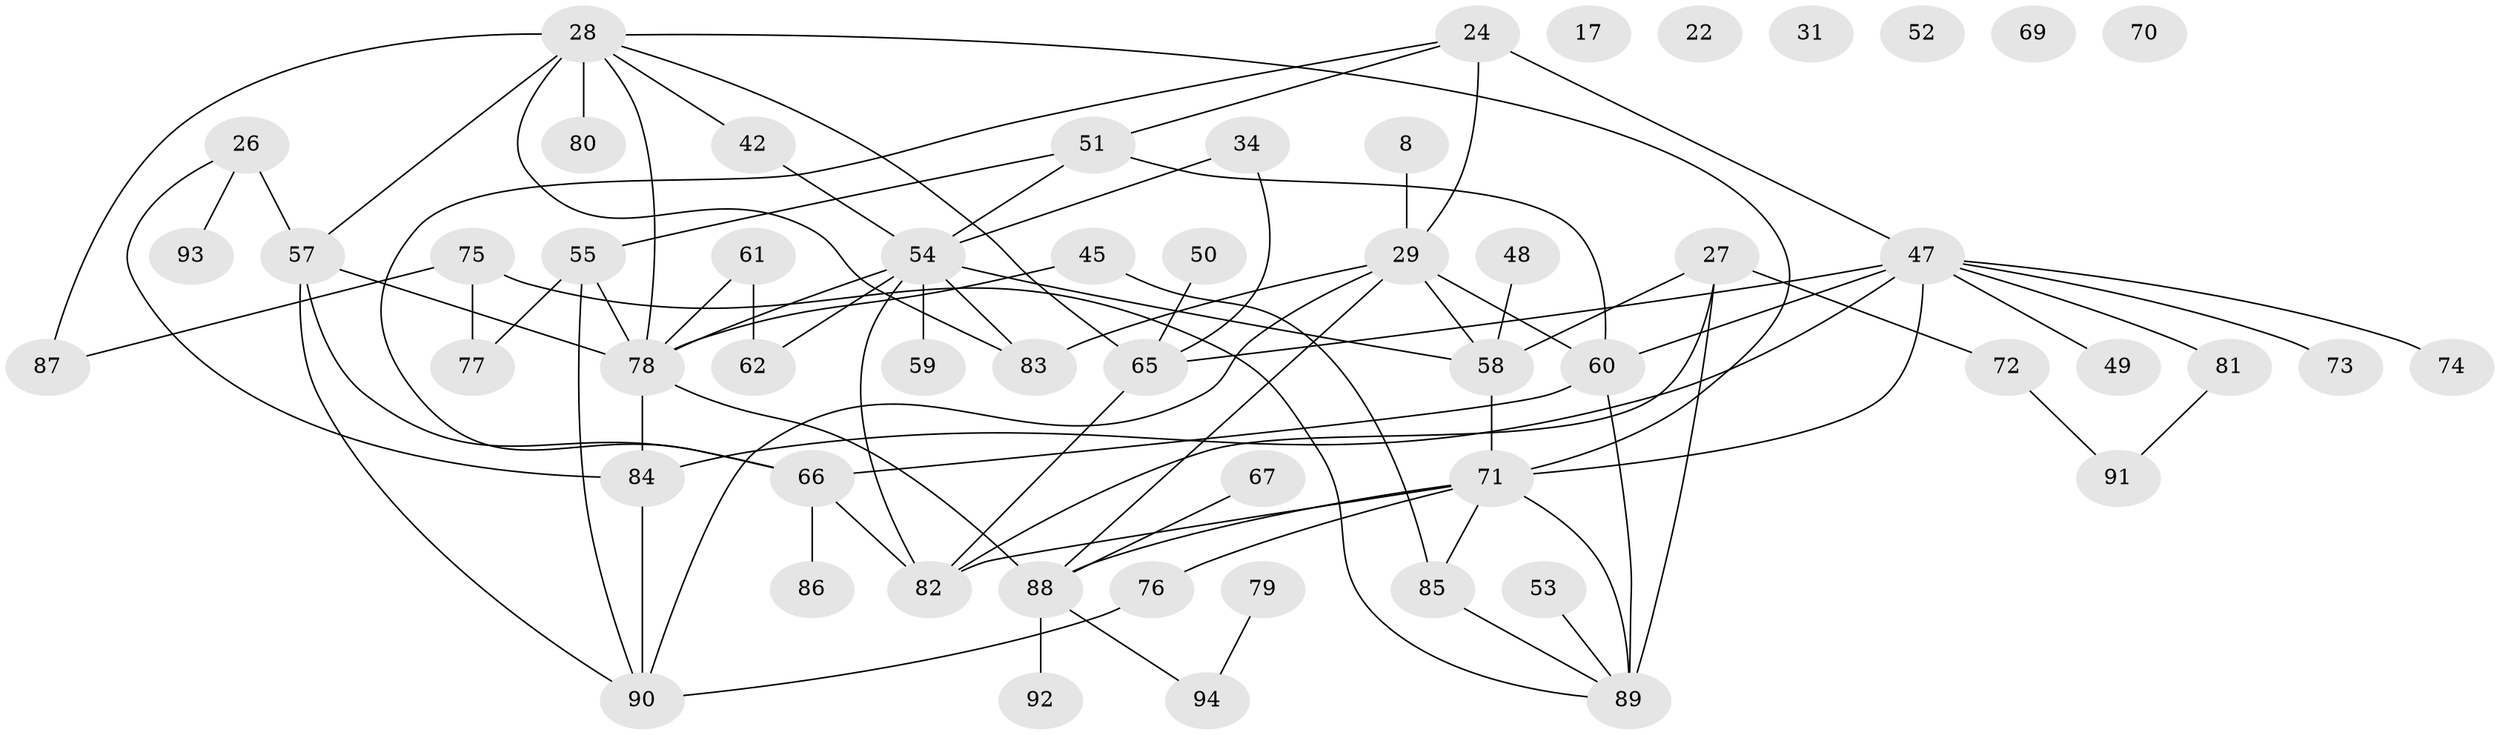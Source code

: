 // original degree distribution, {4: 0.20212765957446807, 2: 0.19148936170212766, 6: 0.06382978723404255, 3: 0.1595744680851064, 1: 0.2127659574468085, 5: 0.11702127659574468, 0: 0.05319148936170213}
// Generated by graph-tools (version 1.1) at 2025/43/03/04/25 21:43:34]
// undirected, 56 vertices, 83 edges
graph export_dot {
graph [start="1"]
  node [color=gray90,style=filled];
  8;
  17;
  22;
  24;
  26;
  27;
  28 [super="+14"];
  29 [super="+13"];
  31;
  34;
  42;
  45 [super="+25+21"];
  47 [super="+39"];
  48;
  49;
  50;
  51 [super="+38"];
  52;
  53;
  54 [super="+3+6+7+15"];
  55;
  57 [super="+23"];
  58 [super="+44"];
  59;
  60 [super="+43"];
  61;
  62;
  65 [super="+11"];
  66 [super="+30"];
  67;
  69 [super="+9"];
  70;
  71 [super="+10+46"];
  72;
  73;
  74;
  75 [super="+19"];
  76 [super="+36"];
  77;
  78 [super="+20+63"];
  79;
  80 [super="+33"];
  81 [super="+32"];
  82;
  83 [super="+12"];
  84 [super="+64"];
  85;
  86;
  87;
  88;
  89 [super="+37+41"];
  90 [super="+68"];
  91;
  92;
  93;
  94;
  8 -- 29;
  24 -- 29;
  24 -- 66;
  24 -- 51;
  24 -- 47;
  26 -- 57 [weight=2];
  26 -- 93;
  26 -- 84;
  27 -- 58 [weight=2];
  27 -- 72;
  27 -- 82;
  27 -- 89 [weight=2];
  28 -- 87;
  28 -- 57;
  28 -- 80 [weight=3];
  28 -- 65 [weight=2];
  28 -- 83;
  28 -- 42;
  28 -- 71;
  28 -- 78;
  29 -- 88;
  29 -- 90;
  29 -- 58;
  29 -- 60 [weight=2];
  29 -- 83;
  34 -- 54;
  34 -- 65;
  42 -- 54;
  45 -- 85;
  45 -- 78;
  47 -- 60;
  47 -- 65;
  47 -- 74;
  47 -- 73;
  47 -- 49;
  47 -- 81;
  47 -- 84 [weight=2];
  47 -- 71 [weight=3];
  48 -- 58;
  50 -- 65;
  51 -- 55 [weight=2];
  51 -- 60;
  51 -- 54;
  53 -- 89;
  54 -- 78 [weight=2];
  54 -- 82;
  54 -- 62;
  54 -- 58;
  54 -- 59;
  54 -- 83;
  55 -- 77;
  55 -- 90;
  55 -- 78;
  57 -- 78;
  57 -- 66;
  57 -- 90;
  58 -- 71;
  60 -- 66;
  60 -- 89;
  61 -- 62;
  61 -- 78;
  65 -- 82;
  66 -- 86;
  66 -- 82;
  67 -- 88;
  71 -- 85 [weight=2];
  71 -- 88;
  71 -- 82;
  71 -- 76;
  71 -- 89;
  72 -- 91;
  75 -- 89;
  75 -- 77;
  75 -- 87;
  76 -- 90;
  78 -- 84;
  78 -- 88;
  79 -- 94;
  81 -- 91;
  84 -- 90;
  85 -- 89;
  88 -- 92;
  88 -- 94;
}
